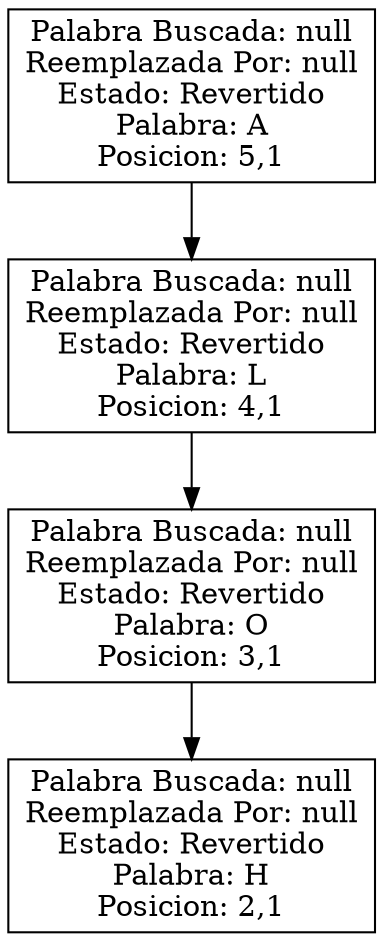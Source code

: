 digraph pilaRevertidos{ 
node[shape=record]; 
node0[label=" Palabra Buscada: null\nReemplazada Por: null\nEstado: Revertido\nPalabra: A\nPosicion: 5,1" ]; 
node0->node1; 
node1[label=" Palabra Buscada: null\nReemplazada Por: null\nEstado: Revertido\nPalabra: L\nPosicion: 4,1" ]; 
node1->node2; 
node2[label=" Palabra Buscada: null\nReemplazada Por: null\nEstado: Revertido\nPalabra: O\nPosicion: 3,1" ]; 
node2->node3; 
node3[label=" Palabra Buscada: null\nReemplazada Por: null\nEstado: Revertido\nPalabra: H\nPosicion: 2,1" ]; 
}